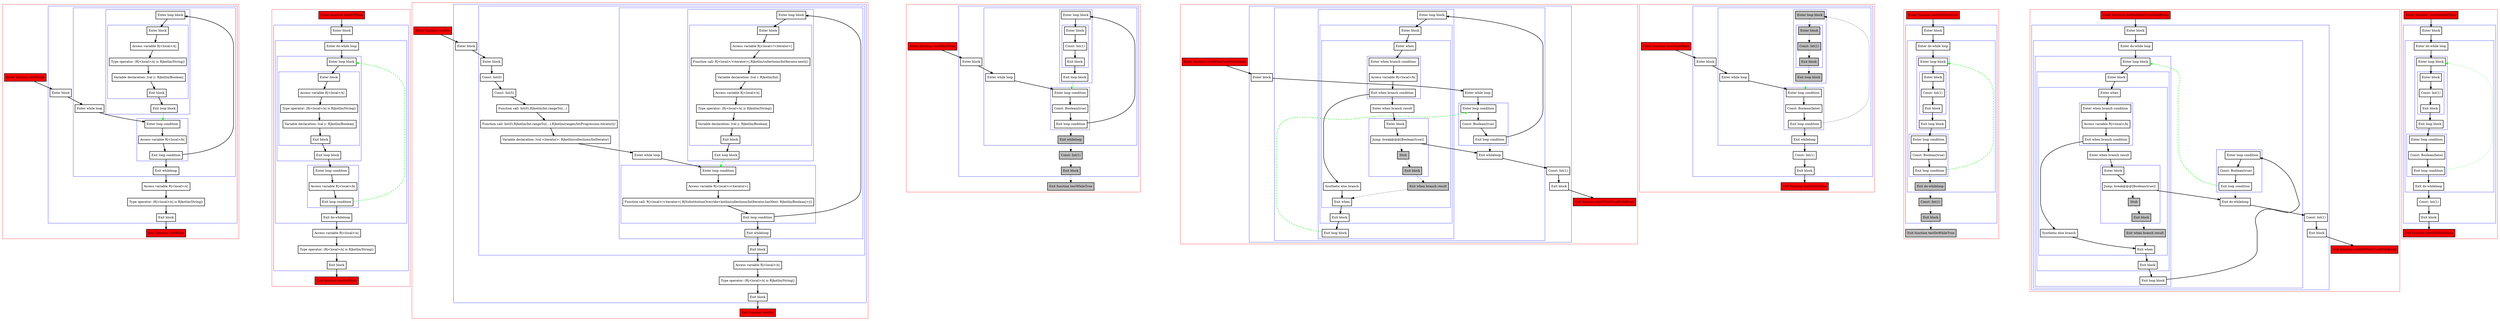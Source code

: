 digraph loops_kt {
    graph [nodesep=3]
    node [shape=box penwidth=2]
    edge [penwidth=2]

    subgraph cluster_0 {
        color=red
        0 [label="Enter function testWhile" style="filled" fillcolor=red];
        subgraph cluster_1 {
            color=blue
            1 [label="Enter block"];
            subgraph cluster_2 {
                color=blue
                2 [label="Enter while loop"];
                subgraph cluster_3 {
                    color=blue
                    3 [label="Enter loop condition"];
                    4 [label="Access variable R|<local>/b|"];
                    5 [label="Exit loop condition"];
                }
                subgraph cluster_4 {
                    color=blue
                    6 [label="Enter loop block"];
                    subgraph cluster_5 {
                        color=blue
                        7 [label="Enter block"];
                        8 [label="Access variable R|<local>/x|"];
                        9 [label="Type operator: (R|<local>/x| is R|kotlin/String|)"];
                        10 [label="Variable declaration: lval y: R|kotlin/Boolean|"];
                        11 [label="Exit block"];
                    }
                    12 [label="Exit loop block"];
                }
                13 [label="Exit whileloop"];
            }
            14 [label="Access variable R|<local>/x|"];
            15 [label="Type operator: (R|<local>/x| is R|kotlin/String|)"];
            16 [label="Exit block"];
        }
        17 [label="Exit function testWhile" style="filled" fillcolor=red];
    }
    0 -> {1};
    1 -> {2};
    2 -> {3};
    3 -> {4};
    4 -> {5};
    5 -> {13 6};
    6 -> {7};
    7 -> {8};
    8 -> {9};
    9 -> {10};
    10 -> {11};
    11 -> {12};
    12 -> {3} [color=green style=dashed];
    13 -> {14};
    14 -> {15};
    15 -> {16};
    16 -> {17};

    subgraph cluster_6 {
        color=red
        18 [label="Enter function testDoWhile" style="filled" fillcolor=red];
        subgraph cluster_7 {
            color=blue
            19 [label="Enter block"];
            subgraph cluster_8 {
                color=blue
                20 [label="Enter do-while loop"];
                subgraph cluster_9 {
                    color=blue
                    21 [label="Enter loop block"];
                    subgraph cluster_10 {
                        color=blue
                        22 [label="Enter block"];
                        23 [label="Access variable R|<local>/x|"];
                        24 [label="Type operator: (R|<local>/x| is R|kotlin/String|)"];
                        25 [label="Variable declaration: lval y: R|kotlin/Boolean|"];
                        26 [label="Exit block"];
                    }
                    27 [label="Exit loop block"];
                }
                subgraph cluster_11 {
                    color=blue
                    28 [label="Enter loop condition"];
                    29 [label="Access variable R|<local>/b|"];
                    30 [label="Exit loop condition"];
                }
                31 [label="Exit do-whileloop"];
            }
            32 [label="Access variable R|<local>/x|"];
            33 [label="Type operator: (R|<local>/x| is R|kotlin/String|)"];
            34 [label="Exit block"];
        }
        35 [label="Exit function testDoWhile" style="filled" fillcolor=red];
    }
    18 -> {19};
    19 -> {20};
    20 -> {21};
    21 -> {22};
    22 -> {23};
    23 -> {24};
    24 -> {25};
    25 -> {26};
    26 -> {27};
    27 -> {28};
    28 -> {29};
    29 -> {30};
    30 -> {31};
    30 -> {21} [color=green style=dashed];
    31 -> {32};
    32 -> {33};
    33 -> {34};
    34 -> {35};

    subgraph cluster_12 {
        color=red
        36 [label="Enter function testFor" style="filled" fillcolor=red];
        subgraph cluster_13 {
            color=blue
            37 [label="Enter block"];
            subgraph cluster_14 {
                color=blue
                38 [label="Enter block"];
                39 [label="Const: Int(0)"];
                40 [label="Const: Int(5)"];
                41 [label="Function call: Int(0).R|kotlin/Int.rangeTo|(...)"];
                42 [label="Function call: Int(0).R|kotlin/Int.rangeTo|(...).R|kotlin/ranges/IntProgression.iterator|()"];
                43 [label="Variable declaration: lval <iterator>: R|kotlin/collections/IntIterator|"];
                subgraph cluster_15 {
                    color=blue
                    44 [label="Enter while loop"];
                    subgraph cluster_16 {
                        color=blue
                        45 [label="Enter loop condition"];
                        46 [label="Access variable R|<local>/<iterator>|"];
                        47 [label="Function call: R|<local>/<iterator>|.R|SubstitutionOverride<kotlin/collections/IntIterator.hasNext: R|kotlin/Boolean|>|()"];
                        48 [label="Exit loop condition"];
                    }
                    subgraph cluster_17 {
                        color=blue
                        49 [label="Enter loop block"];
                        subgraph cluster_18 {
                            color=blue
                            50 [label="Enter block"];
                            51 [label="Access variable R|<local>/<iterator>|"];
                            52 [label="Function call: R|<local>/<iterator>|.R|kotlin/collections/IntIterator.next|()"];
                            53 [label="Variable declaration: lval i: R|kotlin/Int|"];
                            54 [label="Access variable R|<local>/x|"];
                            55 [label="Type operator: (R|<local>/x| is R|kotlin/String|)"];
                            56 [label="Variable declaration: lval y: R|kotlin/Boolean|"];
                            57 [label="Exit block"];
                        }
                        58 [label="Exit loop block"];
                    }
                    59 [label="Exit whileloop"];
                }
                60 [label="Exit block"];
            }
            61 [label="Access variable R|<local>/x|"];
            62 [label="Type operator: (R|<local>/x| is R|kotlin/String|)"];
            63 [label="Exit block"];
        }
        64 [label="Exit function testFor" style="filled" fillcolor=red];
    }
    36 -> {37};
    37 -> {38};
    38 -> {39};
    39 -> {40};
    40 -> {41};
    41 -> {42};
    42 -> {43};
    43 -> {44};
    44 -> {45};
    45 -> {46};
    46 -> {47};
    47 -> {48};
    48 -> {59 49};
    49 -> {50};
    50 -> {51};
    51 -> {52};
    52 -> {53};
    53 -> {54};
    54 -> {55};
    55 -> {56};
    56 -> {57};
    57 -> {58};
    58 -> {45} [color=green style=dashed];
    59 -> {60};
    60 -> {61};
    61 -> {62};
    62 -> {63};
    63 -> {64};

    subgraph cluster_19 {
        color=red
        65 [label="Enter function testWhileTrue" style="filled" fillcolor=red];
        subgraph cluster_20 {
            color=blue
            66 [label="Enter block"];
            subgraph cluster_21 {
                color=blue
                67 [label="Enter while loop"];
                subgraph cluster_22 {
                    color=blue
                    68 [label="Enter loop condition"];
                    69 [label="Const: Boolean(true)"];
                    70 [label="Exit loop condition"];
                }
                subgraph cluster_23 {
                    color=blue
                    71 [label="Enter loop block"];
                    subgraph cluster_24 {
                        color=blue
                        72 [label="Enter block"];
                        73 [label="Const: Int(1)"];
                        74 [label="Exit block"];
                    }
                    75 [label="Exit loop block"];
                }
                76 [label="Exit whileloop" style="filled" fillcolor=gray];
            }
            77 [label="Const: Int(1)" style="filled" fillcolor=gray];
            78 [label="Exit block" style="filled" fillcolor=gray];
        }
        79 [label="Exit function testWhileTrue" style="filled" fillcolor=red style="filled" fillcolor=gray];
    }
    65 -> {66};
    66 -> {67};
    67 -> {68};
    68 -> {69};
    69 -> {70};
    70 -> {71};
    70 -> {76} [style=dotted];
    71 -> {72};
    72 -> {73};
    73 -> {74};
    74 -> {75};
    75 -> {68} [color=green style=dashed];
    76 -> {77} [style=dotted];
    77 -> {78} [style=dotted];
    78 -> {79} [style=dotted];

    subgraph cluster_25 {
        color=red
        80 [label="Enter function testWhileTrueWithBreak" style="filled" fillcolor=red];
        subgraph cluster_26 {
            color=blue
            81 [label="Enter block"];
            subgraph cluster_27 {
                color=blue
                82 [label="Enter while loop"];
                subgraph cluster_28 {
                    color=blue
                    83 [label="Enter loop condition"];
                    84 [label="Const: Boolean(true)"];
                    85 [label="Exit loop condition"];
                }
                subgraph cluster_29 {
                    color=blue
                    86 [label="Enter loop block"];
                    subgraph cluster_30 {
                        color=blue
                        87 [label="Enter block"];
                        subgraph cluster_31 {
                            color=blue
                            88 [label="Enter when"];
                            subgraph cluster_32 {
                                color=blue
                                89 [label="Enter when branch condition "];
                                90 [label="Access variable R|<local>/b|"];
                                91 [label="Exit when branch condition"];
                            }
                            92 [label="Synthetic else branch"];
                            93 [label="Enter when branch result"];
                            subgraph cluster_33 {
                                color=blue
                                94 [label="Enter block"];
                                95 [label="Jump: break@@@[Boolean(true)] "];
                                96 [label="Stub" style="filled" fillcolor=gray];
                                97 [label="Exit block" style="filled" fillcolor=gray];
                            }
                            98 [label="Exit when branch result" style="filled" fillcolor=gray];
                            99 [label="Exit when"];
                        }
                        100 [label="Exit block"];
                    }
                    101 [label="Exit loop block"];
                }
                102 [label="Exit whileloop"];
            }
            103 [label="Const: Int(1)"];
            104 [label="Exit block"];
        }
        105 [label="Exit function testWhileTrueWithBreak" style="filled" fillcolor=red];
    }
    80 -> {81};
    81 -> {82};
    82 -> {83};
    83 -> {84};
    84 -> {85};
    85 -> {86};
    85 -> {102} [style=dotted];
    86 -> {87};
    87 -> {88};
    88 -> {89};
    89 -> {90};
    90 -> {91};
    91 -> {93 92};
    92 -> {99};
    93 -> {94};
    94 -> {95};
    95 -> {102};
    95 -> {96} [style=dotted];
    96 -> {97} [style=dotted];
    97 -> {98} [style=dotted];
    98 -> {99} [style=dotted];
    99 -> {100};
    100 -> {101};
    101 -> {83} [color=green style=dashed];
    102 -> {103};
    103 -> {104};
    104 -> {105};

    subgraph cluster_34 {
        color=red
        106 [label="Enter function testWhileFalse" style="filled" fillcolor=red];
        subgraph cluster_35 {
            color=blue
            107 [label="Enter block"];
            subgraph cluster_36 {
                color=blue
                108 [label="Enter while loop"];
                subgraph cluster_37 {
                    color=blue
                    109 [label="Enter loop condition"];
                    110 [label="Const: Boolean(false)"];
                    111 [label="Exit loop condition"];
                }
                subgraph cluster_38 {
                    color=blue
                    112 [label="Enter loop block" style="filled" fillcolor=gray];
                    subgraph cluster_39 {
                        color=blue
                        113 [label="Enter block" style="filled" fillcolor=gray];
                        114 [label="Const: Int(1)" style="filled" fillcolor=gray];
                        115 [label="Exit block" style="filled" fillcolor=gray];
                    }
                    116 [label="Exit loop block" style="filled" fillcolor=gray];
                }
                117 [label="Exit whileloop"];
            }
            118 [label="Const: Int(1)"];
            119 [label="Exit block"];
        }
        120 [label="Exit function testWhileFalse" style="filled" fillcolor=red];
    }
    106 -> {107};
    107 -> {108};
    108 -> {109};
    109 -> {110};
    110 -> {111};
    111 -> {117};
    111 -> {112} [style=dotted];
    112 -> {113} [style=dotted];
    113 -> {114} [style=dotted];
    114 -> {115} [style=dotted];
    115 -> {116} [style=dotted];
    116 -> {109} [color=green style=dotted];
    117 -> {118};
    118 -> {119};
    119 -> {120};

    subgraph cluster_40 {
        color=red
        121 [label="Enter function testDoWhileTrue" style="filled" fillcolor=red];
        subgraph cluster_41 {
            color=blue
            122 [label="Enter block"];
            subgraph cluster_42 {
                color=blue
                123 [label="Enter do-while loop"];
                subgraph cluster_43 {
                    color=blue
                    124 [label="Enter loop block"];
                    subgraph cluster_44 {
                        color=blue
                        125 [label="Enter block"];
                        126 [label="Const: Int(1)"];
                        127 [label="Exit block"];
                    }
                    128 [label="Exit loop block"];
                }
                subgraph cluster_45 {
                    color=blue
                    129 [label="Enter loop condition"];
                    130 [label="Const: Boolean(true)"];
                    131 [label="Exit loop condition"];
                }
                132 [label="Exit do-whileloop" style="filled" fillcolor=gray];
            }
            133 [label="Const: Int(1)" style="filled" fillcolor=gray];
            134 [label="Exit block" style="filled" fillcolor=gray];
        }
        135 [label="Exit function testDoWhileTrue" style="filled" fillcolor=red style="filled" fillcolor=gray];
    }
    121 -> {122};
    122 -> {123};
    123 -> {124};
    124 -> {125};
    125 -> {126};
    126 -> {127};
    127 -> {128};
    128 -> {129};
    129 -> {130};
    130 -> {131};
    131 -> {132} [style=dotted];
    131 -> {124} [color=green style=dashed];
    132 -> {133} [style=dotted];
    133 -> {134} [style=dotted];
    134 -> {135} [style=dotted];

    subgraph cluster_46 {
        color=red
        136 [label="Enter function testDoWhileTrueWithBreak" style="filled" fillcolor=red];
        subgraph cluster_47 {
            color=blue
            137 [label="Enter block"];
            subgraph cluster_48 {
                color=blue
                138 [label="Enter do-while loop"];
                subgraph cluster_49 {
                    color=blue
                    139 [label="Enter loop block"];
                    subgraph cluster_50 {
                        color=blue
                        140 [label="Enter block"];
                        subgraph cluster_51 {
                            color=blue
                            141 [label="Enter when"];
                            subgraph cluster_52 {
                                color=blue
                                142 [label="Enter when branch condition "];
                                143 [label="Access variable R|<local>/b|"];
                                144 [label="Exit when branch condition"];
                            }
                            145 [label="Synthetic else branch"];
                            146 [label="Enter when branch result"];
                            subgraph cluster_53 {
                                color=blue
                                147 [label="Enter block"];
                                148 [label="Jump: break@@@[Boolean(true)] "];
                                149 [label="Stub" style="filled" fillcolor=gray];
                                150 [label="Exit block" style="filled" fillcolor=gray];
                            }
                            151 [label="Exit when branch result" style="filled" fillcolor=gray];
                            152 [label="Exit when"];
                        }
                        153 [label="Exit block"];
                    }
                    154 [label="Exit loop block"];
                }
                subgraph cluster_54 {
                    color=blue
                    155 [label="Enter loop condition"];
                    156 [label="Const: Boolean(true)"];
                    157 [label="Exit loop condition"];
                }
                158 [label="Exit do-whileloop"];
            }
            159 [label="Const: Int(1)"];
            160 [label="Exit block"];
        }
        161 [label="Exit function testDoWhileTrueWithBreak" style="filled" fillcolor=red];
    }
    136 -> {137};
    137 -> {138};
    138 -> {139};
    139 -> {140};
    140 -> {141};
    141 -> {142};
    142 -> {143};
    143 -> {144};
    144 -> {146 145};
    145 -> {152};
    146 -> {147};
    147 -> {148};
    148 -> {158};
    148 -> {149} [style=dotted];
    149 -> {150} [style=dotted];
    150 -> {151} [style=dotted];
    151 -> {152} [style=dotted];
    152 -> {153};
    153 -> {154};
    154 -> {155};
    155 -> {156};
    156 -> {157};
    157 -> {158} [style=dotted];
    157 -> {139} [color=green style=dashed];
    158 -> {159};
    159 -> {160};
    160 -> {161};

    subgraph cluster_55 {
        color=red
        162 [label="Enter function testDoWhileFalse" style="filled" fillcolor=red];
        subgraph cluster_56 {
            color=blue
            163 [label="Enter block"];
            subgraph cluster_57 {
                color=blue
                164 [label="Enter do-while loop"];
                subgraph cluster_58 {
                    color=blue
                    165 [label="Enter loop block"];
                    subgraph cluster_59 {
                        color=blue
                        166 [label="Enter block"];
                        167 [label="Const: Int(1)"];
                        168 [label="Exit block"];
                    }
                    169 [label="Exit loop block"];
                }
                subgraph cluster_60 {
                    color=blue
                    170 [label="Enter loop condition"];
                    171 [label="Const: Boolean(false)"];
                    172 [label="Exit loop condition"];
                }
                173 [label="Exit do-whileloop"];
            }
            174 [label="Const: Int(1)"];
            175 [label="Exit block"];
        }
        176 [label="Exit function testDoWhileFalse" style="filled" fillcolor=red];
    }
    162 -> {163};
    163 -> {164};
    164 -> {165};
    165 -> {166};
    166 -> {167};
    167 -> {168};
    168 -> {169};
    169 -> {170};
    170 -> {171};
    171 -> {172};
    172 -> {173};
    172 -> {165} [color=green style=dotted];
    173 -> {174};
    174 -> {175};
    175 -> {176};

}
